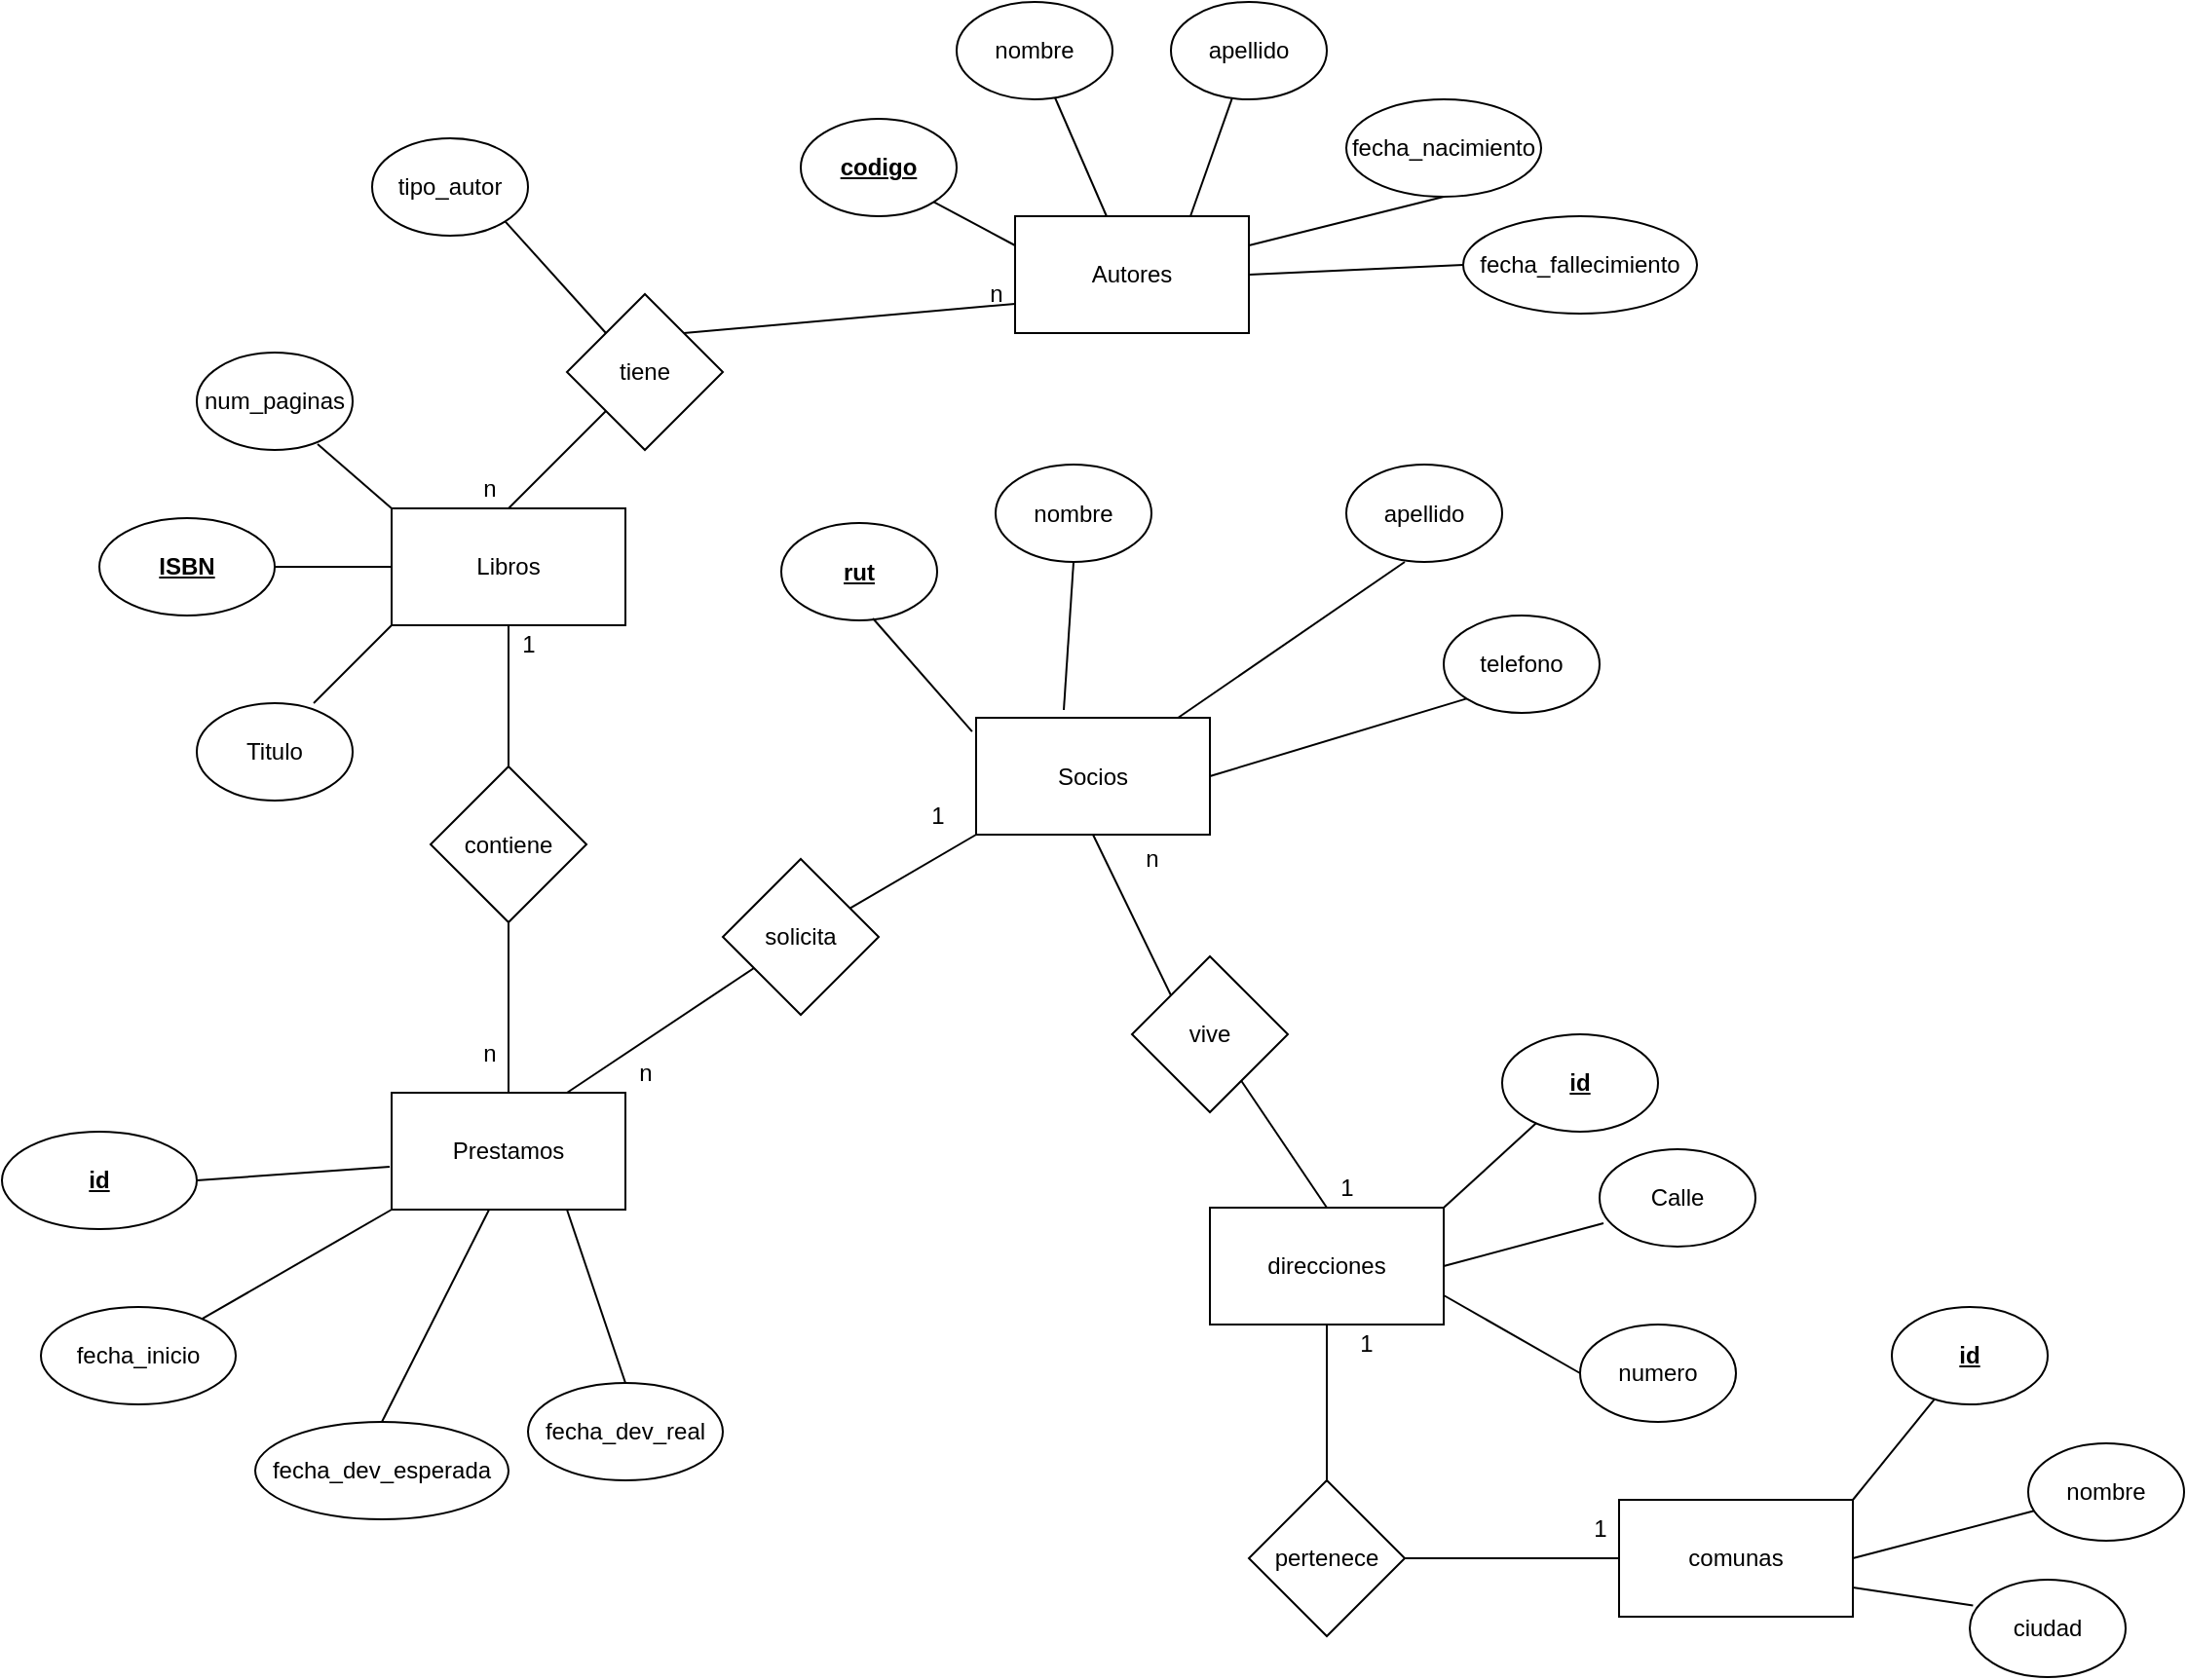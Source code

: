 <mxfile pages="2">
    <diagram id="byCKD2jUo4fTi7w4MlXq" name="Page-1">
        <mxGraphModel dx="1074" dy="767" grid="1" gridSize="10" guides="1" tooltips="1" connect="1" arrows="1" fold="1" page="1" pageScale="1" pageWidth="1200" pageHeight="900" math="0" shadow="0">
            <root>
                <mxCell id="0"/>
                <mxCell id="1" parent="0"/>
                <mxCell id="r8ihxzE9rvK1Nhk9idx7-1" value="Libros" style="rounded=0;whiteSpace=wrap;html=1;" parent="1" vertex="1">
                    <mxGeometry x="240" y="270" width="120" height="60" as="geometry"/>
                </mxCell>
                <mxCell id="r8ihxzE9rvK1Nhk9idx7-3" value="&lt;u&gt;&lt;b&gt;ISBN&lt;/b&gt;&lt;/u&gt;" style="ellipse;whiteSpace=wrap;html=1;" parent="1" vertex="1">
                    <mxGeometry x="90" y="275" width="90" height="50" as="geometry"/>
                </mxCell>
                <mxCell id="r8ihxzE9rvK1Nhk9idx7-5" value="num_paginas" style="ellipse;whiteSpace=wrap;html=1;" parent="1" vertex="1">
                    <mxGeometry x="140" y="190" width="80" height="50" as="geometry"/>
                </mxCell>
                <mxCell id="r8ihxzE9rvK1Nhk9idx7-6" value="" style="endArrow=none;html=1;rounded=0;entryX=0.75;entryY=0;entryDx=0;entryDy=0;entryPerimeter=0;exitX=0;exitY=1;exitDx=0;exitDy=0;" parent="1" source="r8ihxzE9rvK1Nhk9idx7-1" target="r8ihxzE9rvK1Nhk9idx7-68" edge="1">
                    <mxGeometry width="50" height="50" relative="1" as="geometry">
                        <mxPoint x="250" y="340" as="sourcePoint"/>
                        <mxPoint x="460" y="360" as="targetPoint"/>
                    </mxGeometry>
                </mxCell>
                <mxCell id="r8ihxzE9rvK1Nhk9idx7-7" value="" style="endArrow=none;html=1;rounded=0;exitX=0.775;exitY=0.94;exitDx=0;exitDy=0;exitPerimeter=0;entryX=0;entryY=0;entryDx=0;entryDy=0;" parent="1" source="r8ihxzE9rvK1Nhk9idx7-5" target="r8ihxzE9rvK1Nhk9idx7-1" edge="1">
                    <mxGeometry width="50" height="50" relative="1" as="geometry">
                        <mxPoint x="410" y="410" as="sourcePoint"/>
                        <mxPoint x="460" y="360" as="targetPoint"/>
                    </mxGeometry>
                </mxCell>
                <mxCell id="r8ihxzE9rvK1Nhk9idx7-8" value="" style="endArrow=none;html=1;rounded=0;exitX=1;exitY=0.5;exitDx=0;exitDy=0;entryX=0;entryY=0.5;entryDx=0;entryDy=0;" parent="1" source="r8ihxzE9rvK1Nhk9idx7-3" target="r8ihxzE9rvK1Nhk9idx7-1" edge="1">
                    <mxGeometry width="50" height="50" relative="1" as="geometry">
                        <mxPoint x="410" y="410" as="sourcePoint"/>
                        <mxPoint x="460" y="360" as="targetPoint"/>
                    </mxGeometry>
                </mxCell>
                <mxCell id="r8ihxzE9rvK1Nhk9idx7-9" value="Autores" style="rounded=0;whiteSpace=wrap;html=1;" parent="1" vertex="1">
                    <mxGeometry x="560" y="120" width="120" height="60" as="geometry"/>
                </mxCell>
                <mxCell id="r8ihxzE9rvK1Nhk9idx7-10" value="&lt;b&gt;&lt;u&gt;codigo&lt;/u&gt;&lt;/b&gt;" style="ellipse;whiteSpace=wrap;html=1;" parent="1" vertex="1">
                    <mxGeometry x="450" y="70" width="80" height="50" as="geometry"/>
                </mxCell>
                <mxCell id="r8ihxzE9rvK1Nhk9idx7-11" value="nombre" style="ellipse;whiteSpace=wrap;html=1;" parent="1" vertex="1">
                    <mxGeometry x="530" y="10" width="80" height="50" as="geometry"/>
                </mxCell>
                <mxCell id="r8ihxzE9rvK1Nhk9idx7-12" value="apellido" style="ellipse;whiteSpace=wrap;html=1;" parent="1" vertex="1">
                    <mxGeometry x="640" y="10" width="80" height="50" as="geometry"/>
                </mxCell>
                <mxCell id="r8ihxzE9rvK1Nhk9idx7-13" value="fecha_nacimiento" style="ellipse;whiteSpace=wrap;html=1;" parent="1" vertex="1">
                    <mxGeometry x="730" y="60" width="100" height="50" as="geometry"/>
                </mxCell>
                <mxCell id="r8ihxzE9rvK1Nhk9idx7-14" value="" style="endArrow=none;html=1;rounded=0;entryX=1;entryY=1;entryDx=0;entryDy=0;exitX=0;exitY=0.25;exitDx=0;exitDy=0;" parent="1" source="r8ihxzE9rvK1Nhk9idx7-9" target="r8ihxzE9rvK1Nhk9idx7-10" edge="1">
                    <mxGeometry width="50" height="50" relative="1" as="geometry">
                        <mxPoint x="480" y="350" as="sourcePoint"/>
                        <mxPoint x="530" y="300" as="targetPoint"/>
                    </mxGeometry>
                </mxCell>
                <mxCell id="r8ihxzE9rvK1Nhk9idx7-15" value="" style="endArrow=none;html=1;rounded=0;" parent="1" source="r8ihxzE9rvK1Nhk9idx7-9" target="r8ihxzE9rvK1Nhk9idx7-11" edge="1">
                    <mxGeometry width="50" height="50" relative="1" as="geometry">
                        <mxPoint x="480" y="350" as="sourcePoint"/>
                        <mxPoint x="580" y="80" as="targetPoint"/>
                    </mxGeometry>
                </mxCell>
                <mxCell id="r8ihxzE9rvK1Nhk9idx7-16" value="" style="endArrow=none;html=1;rounded=0;exitX=0.75;exitY=0;exitDx=0;exitDy=0;exitPerimeter=0;" parent="1" source="r8ihxzE9rvK1Nhk9idx7-9" target="r8ihxzE9rvK1Nhk9idx7-12" edge="1">
                    <mxGeometry width="50" height="50" relative="1" as="geometry">
                        <mxPoint x="480" y="350" as="sourcePoint"/>
                        <mxPoint x="680" y="90" as="targetPoint"/>
                    </mxGeometry>
                </mxCell>
                <mxCell id="r8ihxzE9rvK1Nhk9idx7-17" value="" style="endArrow=none;html=1;rounded=0;exitX=1;exitY=0.25;exitDx=0;exitDy=0;entryX=0.5;entryY=1;entryDx=0;entryDy=0;" parent="1" source="r8ihxzE9rvK1Nhk9idx7-9" target="r8ihxzE9rvK1Nhk9idx7-13" edge="1">
                    <mxGeometry width="50" height="50" relative="1" as="geometry">
                        <mxPoint x="710" y="160" as="sourcePoint"/>
                        <mxPoint x="780" y="160" as="targetPoint"/>
                    </mxGeometry>
                </mxCell>
                <mxCell id="r8ihxzE9rvK1Nhk9idx7-19" value="fecha_fallecimiento" style="ellipse;whiteSpace=wrap;html=1;" parent="1" vertex="1">
                    <mxGeometry x="790" y="120" width="120" height="50" as="geometry"/>
                </mxCell>
                <mxCell id="r8ihxzE9rvK1Nhk9idx7-20" value="" style="endArrow=none;html=1;rounded=0;entryX=0;entryY=0.5;entryDx=0;entryDy=0;exitX=1;exitY=0.5;exitDx=0;exitDy=0;" parent="1" source="r8ihxzE9rvK1Nhk9idx7-9" target="r8ihxzE9rvK1Nhk9idx7-19" edge="1">
                    <mxGeometry width="50" height="50" relative="1" as="geometry">
                        <mxPoint x="480" y="350" as="sourcePoint"/>
                        <mxPoint x="530" y="300" as="targetPoint"/>
                    </mxGeometry>
                </mxCell>
                <mxCell id="r8ihxzE9rvK1Nhk9idx7-22" value="" style="endArrow=none;html=1;rounded=0;exitX=0.5;exitY=0;exitDx=0;exitDy=0;" parent="1" source="r8ihxzE9rvK1Nhk9idx7-1" target="r8ihxzE9rvK1Nhk9idx7-38" edge="1">
                    <mxGeometry width="50" height="50" relative="1" as="geometry">
                        <mxPoint x="460" y="340" as="sourcePoint"/>
                        <mxPoint x="420" y="230" as="targetPoint"/>
                    </mxGeometry>
                </mxCell>
                <mxCell id="r8ihxzE9rvK1Nhk9idx7-24" value="Socios" style="rounded=0;whiteSpace=wrap;html=1;" parent="1" vertex="1">
                    <mxGeometry x="540" y="377.5" width="120" height="60" as="geometry"/>
                </mxCell>
                <mxCell id="r8ihxzE9rvK1Nhk9idx7-25" value="nombre" style="ellipse;whiteSpace=wrap;html=1;" parent="1" vertex="1">
                    <mxGeometry x="550" y="247.5" width="80" height="50" as="geometry"/>
                </mxCell>
                <mxCell id="r8ihxzE9rvK1Nhk9idx7-26" value="&lt;u&gt;&lt;b&gt;rut&lt;/b&gt;&lt;/u&gt;" style="ellipse;whiteSpace=wrap;html=1;" parent="1" vertex="1">
                    <mxGeometry x="440" y="277.5" width="80" height="50" as="geometry"/>
                </mxCell>
                <mxCell id="r8ihxzE9rvK1Nhk9idx7-27" value="apellido" style="ellipse;whiteSpace=wrap;html=1;" parent="1" vertex="1">
                    <mxGeometry x="730" y="247.5" width="80" height="50" as="geometry"/>
                </mxCell>
                <mxCell id="r8ihxzE9rvK1Nhk9idx7-29" value="telefono" style="ellipse;whiteSpace=wrap;html=1;" parent="1" vertex="1">
                    <mxGeometry x="780" y="325" width="80" height="50" as="geometry"/>
                </mxCell>
                <mxCell id="r8ihxzE9rvK1Nhk9idx7-30" value="" style="endArrow=none;html=1;rounded=0;entryX=0.588;entryY=0.98;entryDx=0;entryDy=0;entryPerimeter=0;exitX=-0.017;exitY=0.117;exitDx=0;exitDy=0;exitPerimeter=0;" parent="1" source="r8ihxzE9rvK1Nhk9idx7-24" target="r8ihxzE9rvK1Nhk9idx7-26" edge="1">
                    <mxGeometry width="50" height="50" relative="1" as="geometry">
                        <mxPoint x="210" y="407.5" as="sourcePoint"/>
                        <mxPoint x="260" y="357.5" as="targetPoint"/>
                    </mxGeometry>
                </mxCell>
                <mxCell id="r8ihxzE9rvK1Nhk9idx7-31" value="" style="endArrow=none;html=1;rounded=0;entryX=0.5;entryY=1;entryDx=0;entryDy=0;exitX=0.375;exitY=-0.067;exitDx=0;exitDy=0;exitPerimeter=0;" parent="1" source="r8ihxzE9rvK1Nhk9idx7-24" target="r8ihxzE9rvK1Nhk9idx7-25" edge="1">
                    <mxGeometry width="50" height="50" relative="1" as="geometry">
                        <mxPoint x="210" y="407.5" as="sourcePoint"/>
                        <mxPoint x="260" y="357.5" as="targetPoint"/>
                    </mxGeometry>
                </mxCell>
                <mxCell id="r8ihxzE9rvK1Nhk9idx7-32" value="" style="endArrow=none;html=1;rounded=0;entryX=0.375;entryY=1;entryDx=0;entryDy=0;entryPerimeter=0;" parent="1" source="r8ihxzE9rvK1Nhk9idx7-24" target="r8ihxzE9rvK1Nhk9idx7-27" edge="1">
                    <mxGeometry width="50" height="50" relative="1" as="geometry">
                        <mxPoint x="210" y="407.5" as="sourcePoint"/>
                        <mxPoint x="260" y="357.5" as="targetPoint"/>
                    </mxGeometry>
                </mxCell>
                <mxCell id="r8ihxzE9rvK1Nhk9idx7-34" value="" style="endArrow=none;html=1;rounded=0;exitX=1;exitY=0.5;exitDx=0;exitDy=0;entryX=0;entryY=1;entryDx=0;entryDy=0;" parent="1" source="r8ihxzE9rvK1Nhk9idx7-24" target="r8ihxzE9rvK1Nhk9idx7-29" edge="1">
                    <mxGeometry width="50" height="50" relative="1" as="geometry">
                        <mxPoint x="210" y="407.5" as="sourcePoint"/>
                        <mxPoint x="782.172" y="380.626" as="targetPoint"/>
                    </mxGeometry>
                </mxCell>
                <mxCell id="r8ihxzE9rvK1Nhk9idx7-38" value="tiene" style="rhombus;whiteSpace=wrap;html=1;" parent="1" vertex="1">
                    <mxGeometry x="330" y="160" width="80" height="80" as="geometry"/>
                </mxCell>
                <mxCell id="r8ihxzE9rvK1Nhk9idx7-39" value="" style="endArrow=none;html=1;rounded=0;entryX=0;entryY=0.75;entryDx=0;entryDy=0;exitX=1;exitY=0;exitDx=0;exitDy=0;" parent="1" source="r8ihxzE9rvK1Nhk9idx7-38" target="r8ihxzE9rvK1Nhk9idx7-9" edge="1">
                    <mxGeometry width="50" height="50" relative="1" as="geometry">
                        <mxPoint x="570" y="380" as="sourcePoint"/>
                        <mxPoint x="620" y="330" as="targetPoint"/>
                    </mxGeometry>
                </mxCell>
                <mxCell id="r8ihxzE9rvK1Nhk9idx7-40" value="n" style="text;html=1;align=center;verticalAlign=middle;resizable=0;points=[];autosize=1;strokeColor=none;fillColor=none;" parent="1" vertex="1">
                    <mxGeometry x="280" y="250" width="20" height="20" as="geometry"/>
                </mxCell>
                <mxCell id="r8ihxzE9rvK1Nhk9idx7-41" value="n" style="text;html=1;align=center;verticalAlign=middle;resizable=0;points=[];autosize=1;strokeColor=none;fillColor=none;" parent="1" vertex="1">
                    <mxGeometry x="540" y="150" width="20" height="20" as="geometry"/>
                </mxCell>
                <mxCell id="r8ihxzE9rvK1Nhk9idx7-42" value="direcciones" style="rounded=0;whiteSpace=wrap;html=1;" parent="1" vertex="1">
                    <mxGeometry x="660" y="629" width="120" height="60" as="geometry"/>
                </mxCell>
                <mxCell id="r8ihxzE9rvK1Nhk9idx7-43" value="vive" style="rhombus;whiteSpace=wrap;html=1;" parent="1" vertex="1">
                    <mxGeometry x="620" y="500" width="80" height="80" as="geometry"/>
                </mxCell>
                <mxCell id="r8ihxzE9rvK1Nhk9idx7-44" value="" style="endArrow=none;html=1;rounded=0;exitX=0.5;exitY=1;exitDx=0;exitDy=0;entryX=0;entryY=0;entryDx=0;entryDy=0;" parent="1" source="r8ihxzE9rvK1Nhk9idx7-24" target="r8ihxzE9rvK1Nhk9idx7-43" edge="1">
                    <mxGeometry width="50" height="50" relative="1" as="geometry">
                        <mxPoint x="340" y="337.5" as="sourcePoint"/>
                        <mxPoint x="650" y="500" as="targetPoint"/>
                    </mxGeometry>
                </mxCell>
                <mxCell id="r8ihxzE9rvK1Nhk9idx7-45" value="" style="endArrow=none;html=1;rounded=0;entryX=0.5;entryY=0;entryDx=0;entryDy=0;" parent="1" source="r8ihxzE9rvK1Nhk9idx7-43" target="r8ihxzE9rvK1Nhk9idx7-42" edge="1">
                    <mxGeometry width="50" height="50" relative="1" as="geometry">
                        <mxPoint x="500" y="320" as="sourcePoint"/>
                        <mxPoint x="720" y="620" as="targetPoint"/>
                    </mxGeometry>
                </mxCell>
                <mxCell id="r8ihxzE9rvK1Nhk9idx7-47" value="&lt;b&gt;&lt;u&gt;id&lt;/u&gt;&lt;/b&gt;" style="ellipse;whiteSpace=wrap;html=1;" parent="1" vertex="1">
                    <mxGeometry x="810" y="540" width="80" height="50" as="geometry"/>
                </mxCell>
                <mxCell id="r8ihxzE9rvK1Nhk9idx7-49" value="Calle" style="ellipse;whiteSpace=wrap;html=1;" parent="1" vertex="1">
                    <mxGeometry x="860" y="599" width="80" height="50" as="geometry"/>
                </mxCell>
                <mxCell id="r8ihxzE9rvK1Nhk9idx7-50" value="numero" style="ellipse;whiteSpace=wrap;html=1;" parent="1" vertex="1">
                    <mxGeometry x="850" y="689" width="80" height="50" as="geometry"/>
                </mxCell>
                <mxCell id="r8ihxzE9rvK1Nhk9idx7-51" value="pertenece" style="rhombus;whiteSpace=wrap;html=1;" parent="1" vertex="1">
                    <mxGeometry x="680" y="769" width="80" height="80" as="geometry"/>
                </mxCell>
                <mxCell id="r8ihxzE9rvK1Nhk9idx7-52" value="" style="endArrow=none;html=1;rounded=0;entryX=0.5;entryY=0;entryDx=0;entryDy=0;exitX=0.5;exitY=1;exitDx=0;exitDy=0;" parent="1" source="r8ihxzE9rvK1Nhk9idx7-42" target="r8ihxzE9rvK1Nhk9idx7-51" edge="1">
                    <mxGeometry width="50" height="50" relative="1" as="geometry">
                        <mxPoint x="310" y="589" as="sourcePoint"/>
                        <mxPoint x="360" y="539" as="targetPoint"/>
                    </mxGeometry>
                </mxCell>
                <mxCell id="r8ihxzE9rvK1Nhk9idx7-53" value="comunas" style="rounded=0;whiteSpace=wrap;html=1;" parent="1" vertex="1">
                    <mxGeometry x="870" y="779" width="120" height="60" as="geometry"/>
                </mxCell>
                <mxCell id="r8ihxzE9rvK1Nhk9idx7-54" value="" style="endArrow=none;html=1;rounded=0;entryX=0;entryY=0.5;entryDx=0;entryDy=0;exitX=1;exitY=0.5;exitDx=0;exitDy=0;" parent="1" source="r8ihxzE9rvK1Nhk9idx7-51" target="r8ihxzE9rvK1Nhk9idx7-53" edge="1">
                    <mxGeometry width="50" height="50" relative="1" as="geometry">
                        <mxPoint x="770" y="799" as="sourcePoint"/>
                        <mxPoint x="360" y="689" as="targetPoint"/>
                    </mxGeometry>
                </mxCell>
                <mxCell id="r8ihxzE9rvK1Nhk9idx7-55" value="" style="endArrow=none;html=1;rounded=0;entryX=0;entryY=0.5;entryDx=0;entryDy=0;exitX=1;exitY=0.75;exitDx=0;exitDy=0;" parent="1" source="r8ihxzE9rvK1Nhk9idx7-42" target="r8ihxzE9rvK1Nhk9idx7-50" edge="1">
                    <mxGeometry width="50" height="50" relative="1" as="geometry">
                        <mxPoint x="310" y="739" as="sourcePoint"/>
                        <mxPoint x="360" y="689" as="targetPoint"/>
                    </mxGeometry>
                </mxCell>
                <mxCell id="r8ihxzE9rvK1Nhk9idx7-56" value="" style="endArrow=none;html=1;rounded=0;entryX=0.025;entryY=0.76;entryDx=0;entryDy=0;entryPerimeter=0;exitX=1;exitY=0.5;exitDx=0;exitDy=0;" parent="1" source="r8ihxzE9rvK1Nhk9idx7-42" target="r8ihxzE9rvK1Nhk9idx7-49" edge="1">
                    <mxGeometry width="50" height="50" relative="1" as="geometry">
                        <mxPoint x="310" y="739" as="sourcePoint"/>
                        <mxPoint x="360" y="689" as="targetPoint"/>
                    </mxGeometry>
                </mxCell>
                <mxCell id="r8ihxzE9rvK1Nhk9idx7-57" value="" style="endArrow=none;html=1;rounded=0;exitX=1;exitY=0;exitDx=0;exitDy=0;" parent="1" source="r8ihxzE9rvK1Nhk9idx7-42" target="r8ihxzE9rvK1Nhk9idx7-47" edge="1">
                    <mxGeometry width="50" height="50" relative="1" as="geometry">
                        <mxPoint x="310" y="739" as="sourcePoint"/>
                        <mxPoint x="824" y="590.0" as="targetPoint"/>
                    </mxGeometry>
                </mxCell>
                <mxCell id="r8ihxzE9rvK1Nhk9idx7-58" value="&lt;b&gt;&lt;u&gt;id&lt;/u&gt;&lt;/b&gt;" style="ellipse;whiteSpace=wrap;html=1;" parent="1" vertex="1">
                    <mxGeometry x="1010" y="680" width="80" height="50" as="geometry"/>
                </mxCell>
                <mxCell id="r8ihxzE9rvK1Nhk9idx7-59" value="nombre" style="ellipse;whiteSpace=wrap;html=1;" parent="1" vertex="1">
                    <mxGeometry x="1080" y="750" width="80" height="50" as="geometry"/>
                </mxCell>
                <mxCell id="r8ihxzE9rvK1Nhk9idx7-60" value="ciudad" style="ellipse;whiteSpace=wrap;html=1;" parent="1" vertex="1">
                    <mxGeometry x="1050" y="820" width="80" height="50" as="geometry"/>
                </mxCell>
                <mxCell id="r8ihxzE9rvK1Nhk9idx7-61" value="" style="endArrow=none;html=1;rounded=0;exitX=1;exitY=0;exitDx=0;exitDy=0;" parent="1" source="r8ihxzE9rvK1Nhk9idx7-53" target="r8ihxzE9rvK1Nhk9idx7-58" edge="1">
                    <mxGeometry width="50" height="50" relative="1" as="geometry">
                        <mxPoint x="480" y="739" as="sourcePoint"/>
                        <mxPoint x="530" y="689" as="targetPoint"/>
                    </mxGeometry>
                </mxCell>
                <mxCell id="r8ihxzE9rvK1Nhk9idx7-62" value="" style="endArrow=none;html=1;rounded=0;exitX=1;exitY=0.5;exitDx=0;exitDy=0;" parent="1" source="r8ihxzE9rvK1Nhk9idx7-53" target="r8ihxzE9rvK1Nhk9idx7-59" edge="1">
                    <mxGeometry width="50" height="50" relative="1" as="geometry">
                        <mxPoint x="480" y="739" as="sourcePoint"/>
                        <mxPoint x="530" y="689" as="targetPoint"/>
                    </mxGeometry>
                </mxCell>
                <mxCell id="r8ihxzE9rvK1Nhk9idx7-63" value="1" style="text;html=1;align=center;verticalAlign=middle;resizable=0;points=[];autosize=1;strokeColor=none;fillColor=none;" parent="1" vertex="1">
                    <mxGeometry x="730" y="689" width="20" height="20" as="geometry"/>
                </mxCell>
                <mxCell id="r8ihxzE9rvK1Nhk9idx7-64" value="1" style="text;html=1;align=center;verticalAlign=middle;resizable=0;points=[];autosize=1;strokeColor=none;fillColor=none;" parent="1" vertex="1">
                    <mxGeometry x="850" y="784" width="20" height="20" as="geometry"/>
                </mxCell>
                <mxCell id="r8ihxzE9rvK1Nhk9idx7-65" value="" style="endArrow=none;html=1;rounded=0;entryX=0.021;entryY=0.264;entryDx=0;entryDy=0;exitX=1;exitY=0.75;exitDx=0;exitDy=0;entryPerimeter=0;" parent="1" source="r8ihxzE9rvK1Nhk9idx7-53" target="r8ihxzE9rvK1Nhk9idx7-60" edge="1">
                    <mxGeometry width="50" height="50" relative="1" as="geometry">
                        <mxPoint x="480" y="739" as="sourcePoint"/>
                        <mxPoint x="530" y="689" as="targetPoint"/>
                    </mxGeometry>
                </mxCell>
                <mxCell id="r8ihxzE9rvK1Nhk9idx7-66" value="n" style="text;html=1;align=center;verticalAlign=middle;resizable=0;points=[];autosize=1;strokeColor=none;fillColor=none;" parent="1" vertex="1">
                    <mxGeometry x="620" y="440" width="20" height="20" as="geometry"/>
                </mxCell>
                <mxCell id="r8ihxzE9rvK1Nhk9idx7-67" value="1" style="text;html=1;align=center;verticalAlign=middle;resizable=0;points=[];autosize=1;strokeColor=none;fillColor=none;" parent="1" vertex="1">
                    <mxGeometry x="720" y="609" width="20" height="20" as="geometry"/>
                </mxCell>
                <mxCell id="r8ihxzE9rvK1Nhk9idx7-68" value="Titulo" style="ellipse;whiteSpace=wrap;html=1;" parent="1" vertex="1">
                    <mxGeometry x="140" y="370" width="80" height="50" as="geometry"/>
                </mxCell>
                <mxCell id="r8ihxzE9rvK1Nhk9idx7-69" value="Prestamos" style="rounded=0;whiteSpace=wrap;html=1;" parent="1" vertex="1">
                    <mxGeometry x="240" y="570" width="120" height="60" as="geometry"/>
                </mxCell>
                <mxCell id="r8ihxzE9rvK1Nhk9idx7-72" value="tipo_autor" style="ellipse;whiteSpace=wrap;html=1;" parent="1" vertex="1">
                    <mxGeometry x="230" y="80" width="80" height="50" as="geometry"/>
                </mxCell>
                <mxCell id="r8ihxzE9rvK1Nhk9idx7-73" value="" style="endArrow=none;html=1;rounded=0;entryX=1;entryY=1;entryDx=0;entryDy=0;exitX=0;exitY=0;exitDx=0;exitDy=0;" parent="1" source="r8ihxzE9rvK1Nhk9idx7-38" target="r8ihxzE9rvK1Nhk9idx7-72" edge="1">
                    <mxGeometry width="50" height="50" relative="1" as="geometry">
                        <mxPoint x="800" y="410" as="sourcePoint"/>
                        <mxPoint x="850" y="360" as="targetPoint"/>
                    </mxGeometry>
                </mxCell>
                <mxCell id="r8ihxzE9rvK1Nhk9idx7-74" value="solicita" style="rhombus;whiteSpace=wrap;html=1;" parent="1" vertex="1">
                    <mxGeometry x="410" y="450" width="80" height="80" as="geometry"/>
                </mxCell>
                <mxCell id="r8ihxzE9rvK1Nhk9idx7-75" value="contiene" style="rhombus;whiteSpace=wrap;html=1;" parent="1" vertex="1">
                    <mxGeometry x="260" y="402.5" width="80" height="80" as="geometry"/>
                </mxCell>
                <mxCell id="r8ihxzE9rvK1Nhk9idx7-76" value="" style="endArrow=none;html=1;rounded=0;entryX=0;entryY=1;entryDx=0;entryDy=0;" parent="1" source="r8ihxzE9rvK1Nhk9idx7-74" target="r8ihxzE9rvK1Nhk9idx7-24" edge="1">
                    <mxGeometry width="50" height="50" relative="1" as="geometry">
                        <mxPoint x="490" y="477.5" as="sourcePoint"/>
                        <mxPoint x="540" y="427.5" as="targetPoint"/>
                    </mxGeometry>
                </mxCell>
                <mxCell id="r8ihxzE9rvK1Nhk9idx7-77" value="" style="endArrow=none;html=1;rounded=0;exitX=0.75;exitY=0;exitDx=0;exitDy=0;" parent="1" source="r8ihxzE9rvK1Nhk9idx7-69" target="r8ihxzE9rvK1Nhk9idx7-74" edge="1">
                    <mxGeometry width="50" height="50" relative="1" as="geometry">
                        <mxPoint x="650" y="460" as="sourcePoint"/>
                        <mxPoint x="700" y="410" as="targetPoint"/>
                    </mxGeometry>
                </mxCell>
                <mxCell id="r8ihxzE9rvK1Nhk9idx7-78" value="" style="endArrow=none;html=1;rounded=0;entryX=0.5;entryY=1;entryDx=0;entryDy=0;exitX=0.5;exitY=0;exitDx=0;exitDy=0;" parent="1" source="r8ihxzE9rvK1Nhk9idx7-75" target="r8ihxzE9rvK1Nhk9idx7-1" edge="1">
                    <mxGeometry width="50" height="50" relative="1" as="geometry">
                        <mxPoint x="430" y="410" as="sourcePoint"/>
                        <mxPoint x="780" y="300" as="targetPoint"/>
                    </mxGeometry>
                </mxCell>
                <mxCell id="r8ihxzE9rvK1Nhk9idx7-79" value="" style="endArrow=none;html=1;rounded=0;entryX=0.5;entryY=1;entryDx=0;entryDy=0;" parent="1" source="r8ihxzE9rvK1Nhk9idx7-69" target="r8ihxzE9rvK1Nhk9idx7-75" edge="1">
                    <mxGeometry width="50" height="50" relative="1" as="geometry">
                        <mxPoint x="490" y="650" as="sourcePoint"/>
                        <mxPoint x="700" y="410" as="targetPoint"/>
                    </mxGeometry>
                </mxCell>
                <mxCell id="r8ihxzE9rvK1Nhk9idx7-81" value="1" style="text;html=1;align=center;verticalAlign=middle;resizable=0;points=[];autosize=1;strokeColor=none;fillColor=none;" parent="1" vertex="1">
                    <mxGeometry x="510" y="417.5" width="20" height="20" as="geometry"/>
                </mxCell>
                <mxCell id="r8ihxzE9rvK1Nhk9idx7-82" value="n" style="text;html=1;align=center;verticalAlign=middle;resizable=0;points=[];autosize=1;strokeColor=none;fillColor=none;" parent="1" vertex="1">
                    <mxGeometry x="360" y="550" width="20" height="20" as="geometry"/>
                </mxCell>
                <mxCell id="r8ihxzE9rvK1Nhk9idx7-83" value="1" style="text;html=1;align=center;verticalAlign=middle;resizable=0;points=[];autosize=1;strokeColor=none;fillColor=none;" parent="1" vertex="1">
                    <mxGeometry x="300" y="330" width="20" height="20" as="geometry"/>
                </mxCell>
                <mxCell id="r8ihxzE9rvK1Nhk9idx7-84" value="n" style="text;html=1;align=center;verticalAlign=middle;resizable=0;points=[];autosize=1;strokeColor=none;fillColor=none;" parent="1" vertex="1">
                    <mxGeometry x="280" y="540" width="20" height="20" as="geometry"/>
                </mxCell>
                <mxCell id="r8ihxzE9rvK1Nhk9idx7-86" value="fecha_inicio" style="ellipse;whiteSpace=wrap;html=1;" parent="1" vertex="1">
                    <mxGeometry x="60" y="680" width="100" height="50" as="geometry"/>
                </mxCell>
                <mxCell id="r8ihxzE9rvK1Nhk9idx7-87" value="fecha_dev_esperada" style="ellipse;whiteSpace=wrap;html=1;" parent="1" vertex="1">
                    <mxGeometry x="170" y="739" width="130" height="50" as="geometry"/>
                </mxCell>
                <mxCell id="r8ihxzE9rvK1Nhk9idx7-88" value="fecha_dev_real" style="ellipse;whiteSpace=wrap;html=1;" parent="1" vertex="1">
                    <mxGeometry x="310" y="719" width="100" height="50" as="geometry"/>
                </mxCell>
                <mxCell id="r8ihxzE9rvK1Nhk9idx7-89" value="" style="endArrow=none;html=1;rounded=0;entryX=0;entryY=1;entryDx=0;entryDy=0;" parent="1" source="r8ihxzE9rvK1Nhk9idx7-86" target="r8ihxzE9rvK1Nhk9idx7-69" edge="1">
                    <mxGeometry width="50" height="50" relative="1" as="geometry">
                        <mxPoint x="610" y="470" as="sourcePoint"/>
                        <mxPoint x="660" y="420" as="targetPoint"/>
                    </mxGeometry>
                </mxCell>
                <mxCell id="r8ihxzE9rvK1Nhk9idx7-90" value="" style="endArrow=none;html=1;rounded=0;exitX=0.5;exitY=0;exitDx=0;exitDy=0;entryX=0.417;entryY=1;entryDx=0;entryDy=0;entryPerimeter=0;" parent="1" source="r8ihxzE9rvK1Nhk9idx7-87" target="r8ihxzE9rvK1Nhk9idx7-69" edge="1">
                    <mxGeometry width="50" height="50" relative="1" as="geometry">
                        <mxPoint x="610" y="470" as="sourcePoint"/>
                        <mxPoint x="660" y="420" as="targetPoint"/>
                    </mxGeometry>
                </mxCell>
                <mxCell id="r8ihxzE9rvK1Nhk9idx7-91" value="" style="endArrow=none;html=1;rounded=0;exitX=0.5;exitY=0;exitDx=0;exitDy=0;entryX=0.75;entryY=1;entryDx=0;entryDy=0;" parent="1" source="r8ihxzE9rvK1Nhk9idx7-88" target="r8ihxzE9rvK1Nhk9idx7-69" edge="1">
                    <mxGeometry width="50" height="50" relative="1" as="geometry">
                        <mxPoint x="610" y="470" as="sourcePoint"/>
                        <mxPoint x="660" y="420" as="targetPoint"/>
                    </mxGeometry>
                </mxCell>
                <mxCell id="ha2G2vERaeMndH2PE9ZG-1" value="&lt;u&gt;&lt;b&gt;id&lt;/b&gt;&lt;/u&gt;" style="ellipse;whiteSpace=wrap;html=1;" parent="1" vertex="1">
                    <mxGeometry x="40" y="590" width="100" height="50" as="geometry"/>
                </mxCell>
                <mxCell id="ha2G2vERaeMndH2PE9ZG-2" value="" style="endArrow=none;html=1;rounded=0;exitX=1;exitY=0.5;exitDx=0;exitDy=0;entryX=-0.008;entryY=0.633;entryDx=0;entryDy=0;entryPerimeter=0;" parent="1" source="ha2G2vERaeMndH2PE9ZG-1" target="r8ihxzE9rvK1Nhk9idx7-69" edge="1">
                    <mxGeometry width="50" height="50" relative="1" as="geometry">
                        <mxPoint x="570" y="530" as="sourcePoint"/>
                        <mxPoint x="620" y="480" as="targetPoint"/>
                    </mxGeometry>
                </mxCell>
            </root>
        </mxGraphModel>
    </diagram>
    <diagram id="as6aub4vi_kK8wNluhG8" name="Page-2">
        <mxGraphModel dx="1074" dy="767" grid="1" gridSize="10" guides="1" tooltips="1" connect="1" arrows="1" fold="1" page="1" pageScale="1" pageWidth="1200" pageHeight="900" math="0" shadow="0">
            <root>
                <mxCell id="d6sKSX3_hL5fsHFWsNX0-0"/>
                <mxCell id="d6sKSX3_hL5fsHFWsNX0-1" parent="d6sKSX3_hL5fsHFWsNX0-0"/>
                <mxCell id="d6sKSX3_hL5fsHFWsNX0-2" value="Autores" style="shape=table;startSize=30;container=1;collapsible=1;childLayout=tableLayout;fixedRows=1;rowLines=0;fontStyle=1;align=center;resizeLast=1;rounded=1;" parent="d6sKSX3_hL5fsHFWsNX0-1" vertex="1">
                    <mxGeometry x="60" y="20" width="180" height="180" as="geometry"/>
                </mxCell>
                <mxCell id="d6sKSX3_hL5fsHFWsNX0-3" value="" style="shape=tableRow;horizontal=0;startSize=0;swimlaneHead=0;swimlaneBody=0;fillColor=none;collapsible=0;dropTarget=0;points=[[0,0.5],[1,0.5]];portConstraint=eastwest;top=0;left=0;right=0;bottom=1;rounded=1;" parent="d6sKSX3_hL5fsHFWsNX0-2" vertex="1">
                    <mxGeometry y="30" width="180" height="30" as="geometry"/>
                </mxCell>
                <mxCell id="d6sKSX3_hL5fsHFWsNX0-4" value="PK" style="shape=partialRectangle;connectable=0;fillColor=none;top=0;left=0;bottom=0;right=0;fontStyle=1;overflow=hidden;rounded=1;" parent="d6sKSX3_hL5fsHFWsNX0-3" vertex="1">
                    <mxGeometry width="30" height="30" as="geometry">
                        <mxRectangle width="30" height="30" as="alternateBounds"/>
                    </mxGeometry>
                </mxCell>
                <mxCell id="d6sKSX3_hL5fsHFWsNX0-5" value="codigo" style="shape=partialRectangle;connectable=0;fillColor=none;top=0;left=0;bottom=0;right=0;align=left;spacingLeft=6;fontStyle=5;overflow=hidden;rounded=1;" parent="d6sKSX3_hL5fsHFWsNX0-3" vertex="1">
                    <mxGeometry x="30" width="150" height="30" as="geometry">
                        <mxRectangle width="150" height="30" as="alternateBounds"/>
                    </mxGeometry>
                </mxCell>
                <mxCell id="d6sKSX3_hL5fsHFWsNX0-6" value="" style="shape=tableRow;horizontal=0;startSize=0;swimlaneHead=0;swimlaneBody=0;fillColor=none;collapsible=0;dropTarget=0;points=[[0,0.5],[1,0.5]];portConstraint=eastwest;top=0;left=0;right=0;bottom=0;rounded=1;" parent="d6sKSX3_hL5fsHFWsNX0-2" vertex="1">
                    <mxGeometry y="60" width="180" height="30" as="geometry"/>
                </mxCell>
                <mxCell id="d6sKSX3_hL5fsHFWsNX0-7" value="" style="shape=partialRectangle;connectable=0;fillColor=none;top=0;left=0;bottom=0;right=0;editable=1;overflow=hidden;rounded=1;" parent="d6sKSX3_hL5fsHFWsNX0-6" vertex="1">
                    <mxGeometry width="30" height="30" as="geometry">
                        <mxRectangle width="30" height="30" as="alternateBounds"/>
                    </mxGeometry>
                </mxCell>
                <mxCell id="d6sKSX3_hL5fsHFWsNX0-8" value="nombre" style="shape=partialRectangle;connectable=0;fillColor=none;top=0;left=0;bottom=0;right=0;align=left;spacingLeft=6;overflow=hidden;rounded=1;" parent="d6sKSX3_hL5fsHFWsNX0-6" vertex="1">
                    <mxGeometry x="30" width="150" height="30" as="geometry">
                        <mxRectangle width="150" height="30" as="alternateBounds"/>
                    </mxGeometry>
                </mxCell>
                <mxCell id="d6sKSX3_hL5fsHFWsNX0-9" value="" style="shape=tableRow;horizontal=0;startSize=0;swimlaneHead=0;swimlaneBody=0;fillColor=none;collapsible=0;dropTarget=0;points=[[0,0.5],[1,0.5]];portConstraint=eastwest;top=0;left=0;right=0;bottom=0;rounded=1;" parent="d6sKSX3_hL5fsHFWsNX0-2" vertex="1">
                    <mxGeometry y="90" width="180" height="30" as="geometry"/>
                </mxCell>
                <mxCell id="d6sKSX3_hL5fsHFWsNX0-10" value="" style="shape=partialRectangle;connectable=0;fillColor=none;top=0;left=0;bottom=0;right=0;editable=1;overflow=hidden;rounded=1;" parent="d6sKSX3_hL5fsHFWsNX0-9" vertex="1">
                    <mxGeometry width="30" height="30" as="geometry">
                        <mxRectangle width="30" height="30" as="alternateBounds"/>
                    </mxGeometry>
                </mxCell>
                <mxCell id="d6sKSX3_hL5fsHFWsNX0-11" value="apellido" style="shape=partialRectangle;connectable=0;fillColor=none;top=0;left=0;bottom=0;right=0;align=left;spacingLeft=6;overflow=hidden;rounded=1;" parent="d6sKSX3_hL5fsHFWsNX0-9" vertex="1">
                    <mxGeometry x="30" width="150" height="30" as="geometry">
                        <mxRectangle width="150" height="30" as="alternateBounds"/>
                    </mxGeometry>
                </mxCell>
                <mxCell id="d6sKSX3_hL5fsHFWsNX0-12" value="" style="shape=tableRow;horizontal=0;startSize=0;swimlaneHead=0;swimlaneBody=0;fillColor=none;collapsible=0;dropTarget=0;points=[[0,0.5],[1,0.5]];portConstraint=eastwest;top=0;left=0;right=0;bottom=0;rounded=1;" parent="d6sKSX3_hL5fsHFWsNX0-2" vertex="1">
                    <mxGeometry y="120" width="180" height="30" as="geometry"/>
                </mxCell>
                <mxCell id="d6sKSX3_hL5fsHFWsNX0-13" value="" style="shape=partialRectangle;connectable=0;fillColor=none;top=0;left=0;bottom=0;right=0;editable=1;overflow=hidden;rounded=1;" parent="d6sKSX3_hL5fsHFWsNX0-12" vertex="1">
                    <mxGeometry width="30" height="30" as="geometry">
                        <mxRectangle width="30" height="30" as="alternateBounds"/>
                    </mxGeometry>
                </mxCell>
                <mxCell id="d6sKSX3_hL5fsHFWsNX0-14" value="fecha_nacimiento" style="shape=partialRectangle;connectable=0;fillColor=none;top=0;left=0;bottom=0;right=0;align=left;spacingLeft=6;overflow=hidden;rounded=1;" parent="d6sKSX3_hL5fsHFWsNX0-12" vertex="1">
                    <mxGeometry x="30" width="150" height="30" as="geometry">
                        <mxRectangle width="150" height="30" as="alternateBounds"/>
                    </mxGeometry>
                </mxCell>
                <mxCell id="dQqOFQhGZGARgO1g44J2-0" value="" style="shape=tableRow;horizontal=0;startSize=0;swimlaneHead=0;swimlaneBody=0;fillColor=none;collapsible=0;dropTarget=0;points=[[0,0.5],[1,0.5]];portConstraint=eastwest;top=0;left=0;right=0;bottom=0;rounded=1;" parent="d6sKSX3_hL5fsHFWsNX0-2" vertex="1">
                    <mxGeometry y="150" width="180" height="30" as="geometry"/>
                </mxCell>
                <mxCell id="dQqOFQhGZGARgO1g44J2-1" value="" style="shape=partialRectangle;connectable=0;fillColor=none;top=0;left=0;bottom=0;right=0;editable=1;overflow=hidden;rounded=1;" parent="dQqOFQhGZGARgO1g44J2-0" vertex="1">
                    <mxGeometry width="30" height="30" as="geometry">
                        <mxRectangle width="30" height="30" as="alternateBounds"/>
                    </mxGeometry>
                </mxCell>
                <mxCell id="dQqOFQhGZGARgO1g44J2-2" value="fecha_fallecimiento" style="shape=partialRectangle;connectable=0;fillColor=none;top=0;left=0;bottom=0;right=0;align=left;spacingLeft=6;overflow=hidden;rounded=1;" parent="dQqOFQhGZGARgO1g44J2-0" vertex="1">
                    <mxGeometry x="30" width="150" height="30" as="geometry">
                        <mxRectangle width="150" height="30" as="alternateBounds"/>
                    </mxGeometry>
                </mxCell>
                <mxCell id="ul5lxEPPVVRzyWkb3DGs-0" style="edgeStyle=orthogonalEdgeStyle;curved=0;rounded=1;sketch=0;orthogonalLoop=1;jettySize=auto;html=1;entryX=0;entryY=0.5;entryDx=0;entryDy=0;startArrow=none;startFill=0;endArrow=ERmany;endFill=0;" parent="d6sKSX3_hL5fsHFWsNX0-1" source="Y_Rez4NEPhEp4SPpSqdi-0" target="z9HekjTgSI6Cesx9qwnB-7" edge="1">
                    <mxGeometry relative="1" as="geometry"/>
                </mxCell>
                <mxCell id="Y_Rez4NEPhEp4SPpSqdi-0" value="libros" style="shape=table;startSize=30;container=1;collapsible=1;childLayout=tableLayout;fixedRows=1;rowLines=0;fontStyle=1;align=center;resizeLast=1;rounded=1;" parent="d6sKSX3_hL5fsHFWsNX0-1" vertex="1">
                    <mxGeometry x="60" y="570" width="180" height="120" as="geometry"/>
                </mxCell>
                <mxCell id="Y_Rez4NEPhEp4SPpSqdi-1" value="" style="shape=tableRow;horizontal=0;startSize=0;swimlaneHead=0;swimlaneBody=0;fillColor=none;collapsible=0;dropTarget=0;points=[[0,0.5],[1,0.5]];portConstraint=eastwest;top=0;left=0;right=0;bottom=1;rounded=1;" parent="Y_Rez4NEPhEp4SPpSqdi-0" vertex="1">
                    <mxGeometry y="30" width="180" height="30" as="geometry"/>
                </mxCell>
                <mxCell id="Y_Rez4NEPhEp4SPpSqdi-2" value="PK" style="shape=partialRectangle;connectable=0;fillColor=none;top=0;left=0;bottom=0;right=0;fontStyle=1;overflow=hidden;rounded=1;" parent="Y_Rez4NEPhEp4SPpSqdi-1" vertex="1">
                    <mxGeometry width="30" height="30" as="geometry">
                        <mxRectangle width="30" height="30" as="alternateBounds"/>
                    </mxGeometry>
                </mxCell>
                <mxCell id="Y_Rez4NEPhEp4SPpSqdi-3" value="ISBN" style="shape=partialRectangle;connectable=0;fillColor=none;top=0;left=0;bottom=0;right=0;align=left;spacingLeft=6;fontStyle=5;overflow=hidden;rounded=1;" parent="Y_Rez4NEPhEp4SPpSqdi-1" vertex="1">
                    <mxGeometry x="30" width="150" height="30" as="geometry">
                        <mxRectangle width="150" height="30" as="alternateBounds"/>
                    </mxGeometry>
                </mxCell>
                <mxCell id="Y_Rez4NEPhEp4SPpSqdi-4" value="" style="shape=tableRow;horizontal=0;startSize=0;swimlaneHead=0;swimlaneBody=0;fillColor=none;collapsible=0;dropTarget=0;points=[[0,0.5],[1,0.5]];portConstraint=eastwest;top=0;left=0;right=0;bottom=0;rounded=1;" parent="Y_Rez4NEPhEp4SPpSqdi-0" vertex="1">
                    <mxGeometry y="60" width="180" height="30" as="geometry"/>
                </mxCell>
                <mxCell id="Y_Rez4NEPhEp4SPpSqdi-5" value="" style="shape=partialRectangle;connectable=0;fillColor=none;top=0;left=0;bottom=0;right=0;editable=1;overflow=hidden;rounded=1;" parent="Y_Rez4NEPhEp4SPpSqdi-4" vertex="1">
                    <mxGeometry width="30" height="30" as="geometry">
                        <mxRectangle width="30" height="30" as="alternateBounds"/>
                    </mxGeometry>
                </mxCell>
                <mxCell id="Y_Rez4NEPhEp4SPpSqdi-6" value="titulo" style="shape=partialRectangle;connectable=0;fillColor=none;top=0;left=0;bottom=0;right=0;align=left;spacingLeft=6;overflow=hidden;rounded=1;" parent="Y_Rez4NEPhEp4SPpSqdi-4" vertex="1">
                    <mxGeometry x="30" width="150" height="30" as="geometry">
                        <mxRectangle width="150" height="30" as="alternateBounds"/>
                    </mxGeometry>
                </mxCell>
                <mxCell id="Y_Rez4NEPhEp4SPpSqdi-7" value="" style="shape=tableRow;horizontal=0;startSize=0;swimlaneHead=0;swimlaneBody=0;fillColor=none;collapsible=0;dropTarget=0;points=[[0,0.5],[1,0.5]];portConstraint=eastwest;top=0;left=0;right=0;bottom=0;rounded=1;" parent="Y_Rez4NEPhEp4SPpSqdi-0" vertex="1">
                    <mxGeometry y="90" width="180" height="30" as="geometry"/>
                </mxCell>
                <mxCell id="Y_Rez4NEPhEp4SPpSqdi-8" value="" style="shape=partialRectangle;connectable=0;fillColor=none;top=0;left=0;bottom=0;right=0;editable=1;overflow=hidden;rounded=1;" parent="Y_Rez4NEPhEp4SPpSqdi-7" vertex="1">
                    <mxGeometry width="30" height="30" as="geometry">
                        <mxRectangle width="30" height="30" as="alternateBounds"/>
                    </mxGeometry>
                </mxCell>
                <mxCell id="Y_Rez4NEPhEp4SPpSqdi-9" value="num_paginas" style="shape=partialRectangle;connectable=0;fillColor=none;top=0;left=0;bottom=0;right=0;align=left;spacingLeft=6;overflow=hidden;rounded=1;" parent="Y_Rez4NEPhEp4SPpSqdi-7" vertex="1">
                    <mxGeometry x="30" width="150" height="30" as="geometry">
                        <mxRectangle width="150" height="30" as="alternateBounds"/>
                    </mxGeometry>
                </mxCell>
                <mxCell id="GEAZCkc50Jjd_5Wf1-0F-0" style="edgeStyle=orthogonalEdgeStyle;curved=0;rounded=1;sketch=0;orthogonalLoop=1;jettySize=auto;html=1;entryX=0.5;entryY=0;entryDx=0;entryDy=0;endArrow=ERmany;endFill=0;startArrow=none;startFill=0;" parent="d6sKSX3_hL5fsHFWsNX0-1" source="D_up52SohBpldiJKJhdb-0" target="z9HekjTgSI6Cesx9qwnB-0" edge="1">
                    <mxGeometry relative="1" as="geometry"/>
                </mxCell>
                <mxCell id="KFahBBUbhbSg9HqNO-M7-0" style="edgeStyle=orthogonalEdgeStyle;curved=0;rounded=1;sketch=0;orthogonalLoop=1;jettySize=auto;html=1;entryX=0;entryY=0.5;entryDx=0;entryDy=0;startArrow=ERmany;startFill=0;endArrow=none;endFill=0;" parent="d6sKSX3_hL5fsHFWsNX0-1" source="D_up52SohBpldiJKJhdb-0" target="nX8REOhuIX4pprLOXuY2-10" edge="1">
                    <mxGeometry relative="1" as="geometry"/>
                </mxCell>
                <mxCell id="D_up52SohBpldiJKJhdb-0" value="Socios" style="shape=table;startSize=30;container=1;collapsible=1;childLayout=tableLayout;fixedRows=1;rowLines=0;fontStyle=1;align=center;resizeLast=1;rounded=1;sketch=0;" parent="d6sKSX3_hL5fsHFWsNX0-1" vertex="1">
                    <mxGeometry x="460" y="300" width="180" height="170" as="geometry"/>
                </mxCell>
                <mxCell id="D_up52SohBpldiJKJhdb-1" value="" style="shape=tableRow;horizontal=0;startSize=0;swimlaneHead=0;swimlaneBody=0;fillColor=none;collapsible=0;dropTarget=0;points=[[0,0.5],[1,0.5]];portConstraint=eastwest;top=0;left=0;right=0;bottom=1;rounded=0;sketch=0;" parent="D_up52SohBpldiJKJhdb-0" vertex="1">
                    <mxGeometry y="30" width="180" height="30" as="geometry"/>
                </mxCell>
                <mxCell id="D_up52SohBpldiJKJhdb-2" value="PK" style="shape=partialRectangle;connectable=0;fillColor=none;top=0;left=0;bottom=0;right=0;fontStyle=1;overflow=hidden;rounded=0;sketch=0;" parent="D_up52SohBpldiJKJhdb-1" vertex="1">
                    <mxGeometry width="30" height="30" as="geometry">
                        <mxRectangle width="30" height="30" as="alternateBounds"/>
                    </mxGeometry>
                </mxCell>
                <mxCell id="D_up52SohBpldiJKJhdb-3" value="rut" style="shape=partialRectangle;connectable=0;fillColor=none;top=0;left=0;bottom=0;right=0;align=left;spacingLeft=6;fontStyle=5;overflow=hidden;rounded=0;sketch=0;" parent="D_up52SohBpldiJKJhdb-1" vertex="1">
                    <mxGeometry x="30" width="150" height="30" as="geometry">
                        <mxRectangle width="150" height="30" as="alternateBounds"/>
                    </mxGeometry>
                </mxCell>
                <mxCell id="D_up52SohBpldiJKJhdb-4" value="" style="shape=tableRow;horizontal=0;startSize=0;swimlaneHead=0;swimlaneBody=0;fillColor=none;collapsible=0;dropTarget=0;points=[[0,0.5],[1,0.5]];portConstraint=eastwest;top=0;left=0;right=0;bottom=0;rounded=0;sketch=0;" parent="D_up52SohBpldiJKJhdb-0" vertex="1">
                    <mxGeometry y="60" width="180" height="30" as="geometry"/>
                </mxCell>
                <mxCell id="D_up52SohBpldiJKJhdb-5" value="" style="shape=partialRectangle;connectable=0;fillColor=none;top=0;left=0;bottom=0;right=0;editable=1;overflow=hidden;rounded=0;sketch=0;" parent="D_up52SohBpldiJKJhdb-4" vertex="1">
                    <mxGeometry width="30" height="30" as="geometry">
                        <mxRectangle width="30" height="30" as="alternateBounds"/>
                    </mxGeometry>
                </mxCell>
                <mxCell id="D_up52SohBpldiJKJhdb-6" value="nombre" style="shape=partialRectangle;connectable=0;fillColor=none;top=0;left=0;bottom=0;right=0;align=left;spacingLeft=6;overflow=hidden;rounded=0;sketch=0;" parent="D_up52SohBpldiJKJhdb-4" vertex="1">
                    <mxGeometry x="30" width="150" height="30" as="geometry">
                        <mxRectangle width="150" height="30" as="alternateBounds"/>
                    </mxGeometry>
                </mxCell>
                <mxCell id="D_up52SohBpldiJKJhdb-7" value="" style="shape=tableRow;horizontal=0;startSize=0;swimlaneHead=0;swimlaneBody=0;fillColor=none;collapsible=0;dropTarget=0;points=[[0,0.5],[1,0.5]];portConstraint=eastwest;top=0;left=0;right=0;bottom=0;rounded=0;sketch=0;" parent="D_up52SohBpldiJKJhdb-0" vertex="1">
                    <mxGeometry y="90" width="180" height="30" as="geometry"/>
                </mxCell>
                <mxCell id="D_up52SohBpldiJKJhdb-8" value="" style="shape=partialRectangle;connectable=0;fillColor=none;top=0;left=0;bottom=0;right=0;editable=1;overflow=hidden;rounded=0;sketch=0;" parent="D_up52SohBpldiJKJhdb-7" vertex="1">
                    <mxGeometry width="30" height="30" as="geometry">
                        <mxRectangle width="30" height="30" as="alternateBounds"/>
                    </mxGeometry>
                </mxCell>
                <mxCell id="D_up52SohBpldiJKJhdb-9" value="apellido" style="shape=partialRectangle;connectable=0;fillColor=none;top=0;left=0;bottom=0;right=0;align=left;spacingLeft=6;overflow=hidden;rounded=0;sketch=0;" parent="D_up52SohBpldiJKJhdb-7" vertex="1">
                    <mxGeometry x="30" width="150" height="30" as="geometry">
                        <mxRectangle width="150" height="30" as="alternateBounds"/>
                    </mxGeometry>
                </mxCell>
                <mxCell id="D_up52SohBpldiJKJhdb-10" value="" style="shape=tableRow;horizontal=0;startSize=0;swimlaneHead=0;swimlaneBody=0;fillColor=none;collapsible=0;dropTarget=0;points=[[0,0.5],[1,0.5]];portConstraint=eastwest;top=0;left=0;right=0;bottom=0;rounded=0;sketch=0;" parent="D_up52SohBpldiJKJhdb-0" vertex="1">
                    <mxGeometry y="120" width="180" height="30" as="geometry"/>
                </mxCell>
                <mxCell id="D_up52SohBpldiJKJhdb-11" value="" style="shape=partialRectangle;connectable=0;fillColor=none;top=0;left=0;bottom=0;right=0;editable=1;overflow=hidden;rounded=0;sketch=0;" parent="D_up52SohBpldiJKJhdb-10" vertex="1">
                    <mxGeometry width="30" height="30" as="geometry">
                        <mxRectangle width="30" height="30" as="alternateBounds"/>
                    </mxGeometry>
                </mxCell>
                <mxCell id="D_up52SohBpldiJKJhdb-12" value="telefono" style="shape=partialRectangle;connectable=0;fillColor=none;top=0;left=0;bottom=0;right=0;align=left;spacingLeft=6;overflow=hidden;rounded=0;sketch=0;" parent="D_up52SohBpldiJKJhdb-10" vertex="1">
                    <mxGeometry x="30" width="150" height="30" as="geometry">
                        <mxRectangle width="150" height="30" as="alternateBounds"/>
                    </mxGeometry>
                </mxCell>
                <mxCell id="nX8REOhuIX4pprLOXuY2-3" value="" style="shape=tableRow;horizontal=0;startSize=0;swimlaneHead=0;swimlaneBody=0;fillColor=none;collapsible=0;dropTarget=0;points=[[0,0.5],[1,0.5]];portConstraint=eastwest;top=0;left=0;right=0;bottom=0;rounded=0;sketch=0;" parent="D_up52SohBpldiJKJhdb-0" vertex="1">
                    <mxGeometry y="150" width="180" height="20" as="geometry"/>
                </mxCell>
                <mxCell id="nX8REOhuIX4pprLOXuY2-4" value="FK" style="shape=partialRectangle;connectable=0;fillColor=none;top=0;left=0;bottom=0;right=0;fontStyle=0;overflow=hidden;rounded=0;sketch=0;" parent="nX8REOhuIX4pprLOXuY2-3" vertex="1">
                    <mxGeometry width="30" height="20" as="geometry">
                        <mxRectangle width="30" height="20" as="alternateBounds"/>
                    </mxGeometry>
                </mxCell>
                <mxCell id="nX8REOhuIX4pprLOXuY2-5" value="id_direccion" style="shape=partialRectangle;connectable=0;fillColor=none;top=0;left=0;bottom=0;right=0;align=left;spacingLeft=6;fontStyle=0;overflow=hidden;rounded=0;sketch=0;" parent="nX8REOhuIX4pprLOXuY2-3" vertex="1">
                    <mxGeometry x="30" width="150" height="20" as="geometry">
                        <mxRectangle width="150" height="20" as="alternateBounds"/>
                    </mxGeometry>
                </mxCell>
                <mxCell id="Isio79RP5l4T1e5s4zIx-0" style="edgeStyle=orthogonalEdgeStyle;curved=0;rounded=1;sketch=0;orthogonalLoop=1;jettySize=auto;html=1;entryX=0.5;entryY=0;entryDx=0;entryDy=0;startArrow=none;startFill=0;endArrow=ERmany;endFill=0;" parent="d6sKSX3_hL5fsHFWsNX0-1" source="nX8REOhuIX4pprLOXuY2-6" target="ZQQOoDAzH1mHbGUiQ7rG-0" edge="1">
                    <mxGeometry relative="1" as="geometry"/>
                </mxCell>
                <mxCell id="nX8REOhuIX4pprLOXuY2-6" value="Direcciones" style="shape=table;startSize=30;container=1;collapsible=1;childLayout=tableLayout;fixedRows=1;rowLines=0;fontStyle=1;align=center;resizeLast=1;rounded=1;sketch=0;shadow=0;swimlaneLine=1;" parent="d6sKSX3_hL5fsHFWsNX0-1" vertex="1">
                    <mxGeometry x="830" y="60" width="180" height="140" as="geometry"/>
                </mxCell>
                <mxCell id="nX8REOhuIX4pprLOXuY2-7" value="" style="shape=tableRow;horizontal=0;startSize=0;swimlaneHead=0;swimlaneBody=0;fillColor=none;collapsible=0;dropTarget=0;points=[[0,0.5],[1,0.5]];portConstraint=eastwest;top=0;left=0;right=0;bottom=1;rounded=0;sketch=0;" parent="nX8REOhuIX4pprLOXuY2-6" vertex="1">
                    <mxGeometry y="30" width="180" height="30" as="geometry"/>
                </mxCell>
                <mxCell id="nX8REOhuIX4pprLOXuY2-8" value="PK" style="shape=partialRectangle;connectable=0;fillColor=none;top=0;left=0;bottom=0;right=0;fontStyle=1;overflow=hidden;rounded=0;sketch=0;" parent="nX8REOhuIX4pprLOXuY2-7" vertex="1">
                    <mxGeometry width="30" height="30" as="geometry">
                        <mxRectangle width="30" height="30" as="alternateBounds"/>
                    </mxGeometry>
                </mxCell>
                <mxCell id="nX8REOhuIX4pprLOXuY2-9" value="id" style="shape=partialRectangle;connectable=0;fillColor=none;top=0;left=0;bottom=0;right=0;align=left;spacingLeft=6;fontStyle=5;overflow=hidden;rounded=0;sketch=0;" parent="nX8REOhuIX4pprLOXuY2-7" vertex="1">
                    <mxGeometry x="30" width="150" height="30" as="geometry">
                        <mxRectangle width="150" height="30" as="alternateBounds"/>
                    </mxGeometry>
                </mxCell>
                <mxCell id="nX8REOhuIX4pprLOXuY2-10" value="" style="shape=tableRow;horizontal=0;startSize=0;swimlaneHead=0;swimlaneBody=0;fillColor=none;collapsible=0;dropTarget=0;points=[[0,0.5],[1,0.5]];portConstraint=eastwest;top=0;left=0;right=0;bottom=0;rounded=0;sketch=0;" parent="nX8REOhuIX4pprLOXuY2-6" vertex="1">
                    <mxGeometry y="60" width="180" height="20" as="geometry"/>
                </mxCell>
                <mxCell id="nX8REOhuIX4pprLOXuY2-11" value="" style="shape=partialRectangle;connectable=0;fillColor=none;top=0;left=0;bottom=0;right=0;editable=1;overflow=hidden;rounded=0;sketch=0;" parent="nX8REOhuIX4pprLOXuY2-10" vertex="1">
                    <mxGeometry width="30" height="20" as="geometry">
                        <mxRectangle width="30" height="20" as="alternateBounds"/>
                    </mxGeometry>
                </mxCell>
                <mxCell id="nX8REOhuIX4pprLOXuY2-12" value="calle" style="shape=partialRectangle;connectable=0;fillColor=none;top=0;left=0;bottom=0;right=0;align=left;spacingLeft=6;overflow=hidden;rounded=0;sketch=0;" parent="nX8REOhuIX4pprLOXuY2-10" vertex="1">
                    <mxGeometry x="30" width="150" height="20" as="geometry">
                        <mxRectangle width="150" height="20" as="alternateBounds"/>
                    </mxGeometry>
                </mxCell>
                <mxCell id="nX8REOhuIX4pprLOXuY2-13" value="" style="shape=tableRow;horizontal=0;startSize=0;swimlaneHead=0;swimlaneBody=0;fillColor=none;collapsible=0;dropTarget=0;points=[[0,0.5],[1,0.5]];portConstraint=eastwest;top=0;left=0;right=0;bottom=0;rounded=0;sketch=0;" parent="nX8REOhuIX4pprLOXuY2-6" vertex="1">
                    <mxGeometry y="80" width="180" height="30" as="geometry"/>
                </mxCell>
                <mxCell id="nX8REOhuIX4pprLOXuY2-14" value="" style="shape=partialRectangle;connectable=0;fillColor=none;top=0;left=0;bottom=0;right=0;editable=1;overflow=hidden;rounded=0;sketch=0;" parent="nX8REOhuIX4pprLOXuY2-13" vertex="1">
                    <mxGeometry width="30" height="30" as="geometry">
                        <mxRectangle width="30" height="30" as="alternateBounds"/>
                    </mxGeometry>
                </mxCell>
                <mxCell id="nX8REOhuIX4pprLOXuY2-15" value="numero" style="shape=partialRectangle;connectable=0;fillColor=none;top=0;left=0;bottom=0;right=0;align=left;spacingLeft=6;overflow=hidden;rounded=0;sketch=0;" parent="nX8REOhuIX4pprLOXuY2-13" vertex="1">
                    <mxGeometry x="30" width="150" height="30" as="geometry">
                        <mxRectangle width="150" height="30" as="alternateBounds"/>
                    </mxGeometry>
                </mxCell>
                <mxCell id="UpVnfrEDMWcaVWZ-3nIS-0" value="" style="shape=tableRow;horizontal=0;startSize=0;swimlaneHead=0;swimlaneBody=0;fillColor=none;collapsible=0;dropTarget=0;points=[[0,0.5],[1,0.5]];portConstraint=eastwest;top=0;left=0;right=0;bottom=0;rounded=1;shadow=0;sketch=0;" parent="nX8REOhuIX4pprLOXuY2-6" vertex="1">
                    <mxGeometry y="110" width="180" height="30" as="geometry"/>
                </mxCell>
                <mxCell id="UpVnfrEDMWcaVWZ-3nIS-1" value="FK" style="shape=partialRectangle;connectable=0;fillColor=none;top=0;left=0;bottom=0;right=0;fontStyle=0;overflow=hidden;rounded=1;shadow=0;sketch=0;" parent="UpVnfrEDMWcaVWZ-3nIS-0" vertex="1">
                    <mxGeometry width="30" height="30" as="geometry">
                        <mxRectangle width="30" height="30" as="alternateBounds"/>
                    </mxGeometry>
                </mxCell>
                <mxCell id="UpVnfrEDMWcaVWZ-3nIS-2" value="id_comuna" style="shape=partialRectangle;connectable=0;fillColor=none;top=0;left=0;bottom=0;right=0;align=left;spacingLeft=6;fontStyle=0;overflow=hidden;rounded=1;shadow=0;sketch=0;" parent="UpVnfrEDMWcaVWZ-3nIS-0" vertex="1">
                    <mxGeometry x="30" width="150" height="30" as="geometry">
                        <mxRectangle width="150" height="30" as="alternateBounds"/>
                    </mxGeometry>
                </mxCell>
                <mxCell id="ZQQOoDAzH1mHbGUiQ7rG-0" value="Comunas" style="shape=table;startSize=30;container=1;collapsible=1;childLayout=tableLayout;fixedRows=1;rowLines=0;fontStyle=1;align=center;resizeLast=1;rounded=1;shadow=0;sketch=0;" parent="d6sKSX3_hL5fsHFWsNX0-1" vertex="1">
                    <mxGeometry x="860" y="480" width="180" height="90" as="geometry"/>
                </mxCell>
                <mxCell id="ZQQOoDAzH1mHbGUiQ7rG-1" value="" style="shape=tableRow;horizontal=0;startSize=0;swimlaneHead=0;swimlaneBody=0;fillColor=none;collapsible=0;dropTarget=0;points=[[0,0.5],[1,0.5]];portConstraint=eastwest;top=0;left=0;right=0;bottom=1;rounded=1;shadow=0;sketch=0;" parent="ZQQOoDAzH1mHbGUiQ7rG-0" vertex="1">
                    <mxGeometry y="30" width="180" height="30" as="geometry"/>
                </mxCell>
                <mxCell id="ZQQOoDAzH1mHbGUiQ7rG-2" value="PK" style="shape=partialRectangle;connectable=0;fillColor=none;top=0;left=0;bottom=0;right=0;fontStyle=1;overflow=hidden;rounded=1;shadow=0;sketch=0;" parent="ZQQOoDAzH1mHbGUiQ7rG-1" vertex="1">
                    <mxGeometry width="30" height="30" as="geometry">
                        <mxRectangle width="30" height="30" as="alternateBounds"/>
                    </mxGeometry>
                </mxCell>
                <mxCell id="ZQQOoDAzH1mHbGUiQ7rG-3" value="id" style="shape=partialRectangle;connectable=0;fillColor=none;top=0;left=0;bottom=0;right=0;align=left;spacingLeft=6;fontStyle=5;overflow=hidden;rounded=1;shadow=0;sketch=0;" parent="ZQQOoDAzH1mHbGUiQ7rG-1" vertex="1">
                    <mxGeometry x="30" width="150" height="30" as="geometry">
                        <mxRectangle width="150" height="30" as="alternateBounds"/>
                    </mxGeometry>
                </mxCell>
                <mxCell id="ZQQOoDAzH1mHbGUiQ7rG-4" value="" style="shape=tableRow;horizontal=0;startSize=0;swimlaneHead=0;swimlaneBody=0;fillColor=none;collapsible=0;dropTarget=0;points=[[0,0.5],[1,0.5]];portConstraint=eastwest;top=0;left=0;right=0;bottom=0;rounded=1;shadow=0;sketch=0;" parent="ZQQOoDAzH1mHbGUiQ7rG-0" vertex="1">
                    <mxGeometry y="60" width="180" height="30" as="geometry"/>
                </mxCell>
                <mxCell id="ZQQOoDAzH1mHbGUiQ7rG-5" value="" style="shape=partialRectangle;connectable=0;fillColor=none;top=0;left=0;bottom=0;right=0;editable=1;overflow=hidden;rounded=1;shadow=0;sketch=0;" parent="ZQQOoDAzH1mHbGUiQ7rG-4" vertex="1">
                    <mxGeometry width="30" height="30" as="geometry">
                        <mxRectangle width="30" height="30" as="alternateBounds"/>
                    </mxGeometry>
                </mxCell>
                <mxCell id="ZQQOoDAzH1mHbGUiQ7rG-6" value="nombre" style="shape=partialRectangle;connectable=0;fillColor=none;top=0;left=0;bottom=0;right=0;align=left;spacingLeft=6;overflow=hidden;rounded=1;shadow=0;sketch=0;" parent="ZQQOoDAzH1mHbGUiQ7rG-4" vertex="1">
                    <mxGeometry x="30" width="150" height="30" as="geometry">
                        <mxRectangle width="150" height="30" as="alternateBounds"/>
                    </mxGeometry>
                </mxCell>
                <mxCell id="z9HekjTgSI6Cesx9qwnB-0" value="Prestamo" style="shape=table;startSize=30;container=1;collapsible=1;childLayout=tableLayout;fixedRows=1;rowLines=0;fontStyle=1;align=center;resizeLast=1;rounded=1;shadow=0;sketch=0;" parent="d6sKSX3_hL5fsHFWsNX0-1" vertex="1">
                    <mxGeometry x="460" y="660" width="180" height="210" as="geometry"/>
                </mxCell>
                <mxCell id="z9HekjTgSI6Cesx9qwnB-1" value="" style="shape=tableRow;horizontal=0;startSize=0;swimlaneHead=0;swimlaneBody=0;fillColor=none;collapsible=0;dropTarget=0;points=[[0,0.5],[1,0.5]];portConstraint=eastwest;top=0;left=0;right=0;bottom=1;rounded=1;shadow=0;sketch=0;" parent="z9HekjTgSI6Cesx9qwnB-0" vertex="1">
                    <mxGeometry y="30" width="180" height="30" as="geometry"/>
                </mxCell>
                <mxCell id="z9HekjTgSI6Cesx9qwnB-2" value="PK" style="shape=partialRectangle;connectable=0;fillColor=none;top=0;left=0;bottom=0;right=0;fontStyle=1;overflow=hidden;rounded=1;shadow=0;sketch=0;" parent="z9HekjTgSI6Cesx9qwnB-1" vertex="1">
                    <mxGeometry width="30" height="30" as="geometry">
                        <mxRectangle width="30" height="30" as="alternateBounds"/>
                    </mxGeometry>
                </mxCell>
                <mxCell id="z9HekjTgSI6Cesx9qwnB-3" value="id" style="shape=partialRectangle;connectable=0;fillColor=none;top=0;left=0;bottom=0;right=0;align=left;spacingLeft=6;fontStyle=5;overflow=hidden;rounded=1;shadow=0;sketch=0;" parent="z9HekjTgSI6Cesx9qwnB-1" vertex="1">
                    <mxGeometry x="30" width="150" height="30" as="geometry">
                        <mxRectangle width="150" height="30" as="alternateBounds"/>
                    </mxGeometry>
                </mxCell>
                <mxCell id="z9HekjTgSI6Cesx9qwnB-4" value="" style="shape=tableRow;horizontal=0;startSize=0;swimlaneHead=0;swimlaneBody=0;fillColor=none;collapsible=0;dropTarget=0;points=[[0,0.5],[1,0.5]];portConstraint=eastwest;top=0;left=0;right=0;bottom=0;rounded=1;shadow=0;sketch=0;" parent="z9HekjTgSI6Cesx9qwnB-0" vertex="1">
                    <mxGeometry y="60" width="180" height="30" as="geometry"/>
                </mxCell>
                <mxCell id="z9HekjTgSI6Cesx9qwnB-5" value="" style="shape=partialRectangle;connectable=0;fillColor=none;top=0;left=0;bottom=0;right=0;editable=1;overflow=hidden;rounded=1;shadow=0;sketch=0;" parent="z9HekjTgSI6Cesx9qwnB-4" vertex="1">
                    <mxGeometry width="30" height="30" as="geometry">
                        <mxRectangle width="30" height="30" as="alternateBounds"/>
                    </mxGeometry>
                </mxCell>
                <mxCell id="z9HekjTgSI6Cesx9qwnB-6" value="fecha_inicio" style="shape=partialRectangle;connectable=0;fillColor=none;top=0;left=0;bottom=0;right=0;align=left;spacingLeft=6;overflow=hidden;rounded=1;shadow=0;sketch=0;" parent="z9HekjTgSI6Cesx9qwnB-4" vertex="1">
                    <mxGeometry x="30" width="150" height="30" as="geometry">
                        <mxRectangle width="150" height="30" as="alternateBounds"/>
                    </mxGeometry>
                </mxCell>
                <mxCell id="z9HekjTgSI6Cesx9qwnB-7" value="" style="shape=tableRow;horizontal=0;startSize=0;swimlaneHead=0;swimlaneBody=0;fillColor=none;collapsible=0;dropTarget=0;points=[[0,0.5],[1,0.5]];portConstraint=eastwest;top=0;left=0;right=0;bottom=0;rounded=1;shadow=0;sketch=0;" parent="z9HekjTgSI6Cesx9qwnB-0" vertex="1">
                    <mxGeometry y="90" width="180" height="30" as="geometry"/>
                </mxCell>
                <mxCell id="z9HekjTgSI6Cesx9qwnB-8" value="" style="shape=partialRectangle;connectable=0;fillColor=none;top=0;left=0;bottom=0;right=0;editable=1;overflow=hidden;rounded=1;shadow=0;sketch=0;" parent="z9HekjTgSI6Cesx9qwnB-7" vertex="1">
                    <mxGeometry width="30" height="30" as="geometry">
                        <mxRectangle width="30" height="30" as="alternateBounds"/>
                    </mxGeometry>
                </mxCell>
                <mxCell id="z9HekjTgSI6Cesx9qwnB-9" value="fecha_dev_esperada" style="shape=partialRectangle;connectable=0;fillColor=none;top=0;left=0;bottom=0;right=0;align=left;spacingLeft=6;overflow=hidden;rounded=1;shadow=0;sketch=0;" parent="z9HekjTgSI6Cesx9qwnB-7" vertex="1">
                    <mxGeometry x="30" width="150" height="30" as="geometry">
                        <mxRectangle width="150" height="30" as="alternateBounds"/>
                    </mxGeometry>
                </mxCell>
                <mxCell id="z9HekjTgSI6Cesx9qwnB-10" value="" style="shape=tableRow;horizontal=0;startSize=0;swimlaneHead=0;swimlaneBody=0;fillColor=none;collapsible=0;dropTarget=0;points=[[0,0.5],[1,0.5]];portConstraint=eastwest;top=0;left=0;right=0;bottom=0;rounded=1;shadow=0;sketch=0;" parent="z9HekjTgSI6Cesx9qwnB-0" vertex="1">
                    <mxGeometry y="120" width="180" height="30" as="geometry"/>
                </mxCell>
                <mxCell id="z9HekjTgSI6Cesx9qwnB-11" value="" style="shape=partialRectangle;connectable=0;fillColor=none;top=0;left=0;bottom=0;right=0;editable=1;overflow=hidden;rounded=1;shadow=0;sketch=0;" parent="z9HekjTgSI6Cesx9qwnB-10" vertex="1">
                    <mxGeometry width="30" height="30" as="geometry">
                        <mxRectangle width="30" height="30" as="alternateBounds"/>
                    </mxGeometry>
                </mxCell>
                <mxCell id="z9HekjTgSI6Cesx9qwnB-12" value="fecha_dev_real" style="shape=partialRectangle;connectable=0;fillColor=none;top=0;left=0;bottom=0;right=0;align=left;spacingLeft=6;overflow=hidden;rounded=1;shadow=0;sketch=0;" parent="z9HekjTgSI6Cesx9qwnB-10" vertex="1">
                    <mxGeometry x="30" width="150" height="30" as="geometry">
                        <mxRectangle width="150" height="30" as="alternateBounds"/>
                    </mxGeometry>
                </mxCell>
                <mxCell id="HBgkvf9dt2CPcpTgUyMg-3" value="" style="shape=tableRow;horizontal=0;startSize=0;swimlaneHead=0;swimlaneBody=0;fillColor=none;collapsible=0;dropTarget=0;points=[[0,0.5],[1,0.5]];portConstraint=eastwest;top=0;left=0;right=0;bottom=0;rounded=1;shadow=0;sketch=0;" parent="z9HekjTgSI6Cesx9qwnB-0" vertex="1">
                    <mxGeometry y="150" width="180" height="30" as="geometry"/>
                </mxCell>
                <mxCell id="HBgkvf9dt2CPcpTgUyMg-4" value="FK" style="shape=partialRectangle;connectable=0;fillColor=none;top=0;left=0;bottom=0;right=0;fontStyle=0;overflow=hidden;rounded=1;shadow=0;sketch=0;" parent="HBgkvf9dt2CPcpTgUyMg-3" vertex="1">
                    <mxGeometry width="30" height="30" as="geometry">
                        <mxRectangle width="30" height="30" as="alternateBounds"/>
                    </mxGeometry>
                </mxCell>
                <mxCell id="HBgkvf9dt2CPcpTgUyMg-5" value="rut_socios" style="shape=partialRectangle;connectable=0;fillColor=none;top=0;left=0;bottom=0;right=0;align=left;spacingLeft=6;fontStyle=0;overflow=hidden;rounded=1;shadow=0;sketch=0;" parent="HBgkvf9dt2CPcpTgUyMg-3" vertex="1">
                    <mxGeometry x="30" width="150" height="30" as="geometry">
                        <mxRectangle width="150" height="30" as="alternateBounds"/>
                    </mxGeometry>
                </mxCell>
                <mxCell id="HBgkvf9dt2CPcpTgUyMg-6" value="" style="shape=tableRow;horizontal=0;startSize=0;swimlaneHead=0;swimlaneBody=0;fillColor=none;collapsible=0;dropTarget=0;points=[[0,0.5],[1,0.5]];portConstraint=eastwest;top=0;left=0;right=0;bottom=0;rounded=1;shadow=0;sketch=0;" parent="z9HekjTgSI6Cesx9qwnB-0" vertex="1">
                    <mxGeometry y="180" width="180" height="30" as="geometry"/>
                </mxCell>
                <mxCell id="HBgkvf9dt2CPcpTgUyMg-7" value="FK" style="shape=partialRectangle;connectable=0;fillColor=none;top=0;left=0;bottom=0;right=0;fontStyle=0;overflow=hidden;rounded=1;shadow=0;sketch=0;" parent="HBgkvf9dt2CPcpTgUyMg-6" vertex="1">
                    <mxGeometry width="30" height="30" as="geometry">
                        <mxRectangle width="30" height="30" as="alternateBounds"/>
                    </mxGeometry>
                </mxCell>
                <mxCell id="HBgkvf9dt2CPcpTgUyMg-8" value="ISBN_libros" style="shape=partialRectangle;connectable=0;fillColor=none;top=0;left=0;bottom=0;right=0;align=left;spacingLeft=6;fontStyle=0;overflow=hidden;rounded=1;shadow=0;sketch=0;" parent="HBgkvf9dt2CPcpTgUyMg-6" vertex="1">
                    <mxGeometry x="30" width="150" height="30" as="geometry">
                        <mxRectangle width="150" height="30" as="alternateBounds"/>
                    </mxGeometry>
                </mxCell>
                <mxCell id="HRTCJ7Vf4itoT8xbrcnB-0" value="Libros_autores" style="shape=table;startSize=30;container=1;collapsible=1;childLayout=tableLayout;fixedRows=1;rowLines=0;fontStyle=1;align=center;resizeLast=1;rounded=1;shadow=0;sketch=0;" parent="d6sKSX3_hL5fsHFWsNX0-1" vertex="1">
                    <mxGeometry x="45" y="310" width="210" height="150" as="geometry"/>
                </mxCell>
                <mxCell id="HRTCJ7Vf4itoT8xbrcnB-1" value="" style="shape=tableRow;horizontal=0;startSize=0;swimlaneHead=0;swimlaneBody=0;fillColor=none;collapsible=0;dropTarget=0;points=[[0,0.5],[1,0.5]];portConstraint=eastwest;top=0;left=0;right=0;bottom=1;rounded=1;shadow=0;sketch=0;" parent="HRTCJ7Vf4itoT8xbrcnB-0" vertex="1">
                    <mxGeometry y="30" width="210" height="30" as="geometry"/>
                </mxCell>
                <mxCell id="HRTCJ7Vf4itoT8xbrcnB-2" value="PK" style="shape=partialRectangle;connectable=0;fillColor=none;top=0;left=0;bottom=0;right=0;fontStyle=1;overflow=hidden;rounded=1;shadow=0;sketch=0;" parent="HRTCJ7Vf4itoT8xbrcnB-1" vertex="1">
                    <mxGeometry width="30" height="30" as="geometry">
                        <mxRectangle width="30" height="30" as="alternateBounds"/>
                    </mxGeometry>
                </mxCell>
                <mxCell id="HRTCJ7Vf4itoT8xbrcnB-3" value="(autor_codigo, libro_isbn)" style="shape=partialRectangle;connectable=0;fillColor=none;top=0;left=0;bottom=0;right=0;align=left;spacingLeft=6;fontStyle=5;overflow=hidden;rounded=1;shadow=0;sketch=0;" parent="HRTCJ7Vf4itoT8xbrcnB-1" vertex="1">
                    <mxGeometry x="30" width="180" height="30" as="geometry">
                        <mxRectangle width="180" height="30" as="alternateBounds"/>
                    </mxGeometry>
                </mxCell>
                <mxCell id="My0P_ixGfxA8OZIb_mW6-0" value="" style="shape=tableRow;horizontal=0;startSize=0;swimlaneHead=0;swimlaneBody=0;fillColor=none;collapsible=0;dropTarget=0;points=[[0,0.5],[1,0.5]];portConstraint=eastwest;top=0;left=0;right=0;bottom=0;rounded=1;shadow=0;sketch=0;" parent="HRTCJ7Vf4itoT8xbrcnB-0" vertex="1">
                    <mxGeometry y="60" width="210" height="30" as="geometry"/>
                </mxCell>
                <mxCell id="My0P_ixGfxA8OZIb_mW6-1" value="FK" style="shape=partialRectangle;connectable=0;fillColor=none;top=0;left=0;bottom=0;right=0;fontStyle=0;overflow=hidden;rounded=1;shadow=0;sketch=0;" parent="My0P_ixGfxA8OZIb_mW6-0" vertex="1">
                    <mxGeometry width="30" height="30" as="geometry">
                        <mxRectangle width="30" height="30" as="alternateBounds"/>
                    </mxGeometry>
                </mxCell>
                <mxCell id="My0P_ixGfxA8OZIb_mW6-2" value="autor_codigo" style="shape=partialRectangle;connectable=0;fillColor=none;top=0;left=0;bottom=0;right=0;align=left;spacingLeft=6;fontStyle=0;overflow=hidden;rounded=1;shadow=0;sketch=0;" parent="My0P_ixGfxA8OZIb_mW6-0" vertex="1">
                    <mxGeometry x="30" width="180" height="30" as="geometry">
                        <mxRectangle width="180" height="30" as="alternateBounds"/>
                    </mxGeometry>
                </mxCell>
                <mxCell id="My0P_ixGfxA8OZIb_mW6-3" value="" style="shape=tableRow;horizontal=0;startSize=0;swimlaneHead=0;swimlaneBody=0;fillColor=none;collapsible=0;dropTarget=0;points=[[0,0.5],[1,0.5]];portConstraint=eastwest;top=0;left=0;right=0;bottom=0;rounded=1;shadow=0;sketch=0;" parent="HRTCJ7Vf4itoT8xbrcnB-0" vertex="1">
                    <mxGeometry y="90" width="210" height="30" as="geometry"/>
                </mxCell>
                <mxCell id="My0P_ixGfxA8OZIb_mW6-4" value="FK" style="shape=partialRectangle;connectable=0;fillColor=none;top=0;left=0;bottom=0;right=0;fontStyle=0;overflow=hidden;rounded=1;shadow=0;sketch=0;" parent="My0P_ixGfxA8OZIb_mW6-3" vertex="1">
                    <mxGeometry width="30" height="30" as="geometry">
                        <mxRectangle width="30" height="30" as="alternateBounds"/>
                    </mxGeometry>
                </mxCell>
                <mxCell id="My0P_ixGfxA8OZIb_mW6-5" value="libro_isbn" style="shape=partialRectangle;connectable=0;fillColor=none;top=0;left=0;bottom=0;right=0;align=left;spacingLeft=6;fontStyle=0;overflow=hidden;rounded=1;shadow=0;sketch=0;" parent="My0P_ixGfxA8OZIb_mW6-3" vertex="1">
                    <mxGeometry x="30" width="180" height="30" as="geometry">
                        <mxRectangle width="180" height="30" as="alternateBounds"/>
                    </mxGeometry>
                </mxCell>
                <mxCell id="HRTCJ7Vf4itoT8xbrcnB-4" value="" style="shape=tableRow;horizontal=0;startSize=0;swimlaneHead=0;swimlaneBody=0;fillColor=none;collapsible=0;dropTarget=0;points=[[0,0.5],[1,0.5]];portConstraint=eastwest;top=0;left=0;right=0;bottom=0;rounded=1;shadow=0;sketch=0;" parent="HRTCJ7Vf4itoT8xbrcnB-0" vertex="1">
                    <mxGeometry y="120" width="210" height="30" as="geometry"/>
                </mxCell>
                <mxCell id="HRTCJ7Vf4itoT8xbrcnB-5" value="" style="shape=partialRectangle;connectable=0;fillColor=none;top=0;left=0;bottom=0;right=0;editable=1;overflow=hidden;rounded=1;shadow=0;sketch=0;" parent="HRTCJ7Vf4itoT8xbrcnB-4" vertex="1">
                    <mxGeometry width="30" height="30" as="geometry">
                        <mxRectangle width="30" height="30" as="alternateBounds"/>
                    </mxGeometry>
                </mxCell>
                <mxCell id="HRTCJ7Vf4itoT8xbrcnB-6" value="tipo_autor" style="shape=partialRectangle;connectable=0;fillColor=none;top=0;left=0;bottom=0;right=0;align=left;spacingLeft=6;overflow=hidden;rounded=1;shadow=0;sketch=0;" parent="HRTCJ7Vf4itoT8xbrcnB-4" vertex="1">
                    <mxGeometry x="30" width="180" height="30" as="geometry">
                        <mxRectangle width="180" height="30" as="alternateBounds"/>
                    </mxGeometry>
                </mxCell>
                <mxCell id="My0P_ixGfxA8OZIb_mW6-6" style="rounded=1;sketch=0;orthogonalLoop=1;jettySize=auto;html=1;startArrow=ERmany;startFill=0;endArrow=ERmany;endFill=0;exitX=0.5;exitY=0;exitDx=0;exitDy=0;entryX=0.506;entryY=1.067;entryDx=0;entryDy=0;entryPerimeter=0;" parent="d6sKSX3_hL5fsHFWsNX0-1" source="HRTCJ7Vf4itoT8xbrcnB-0" target="dQqOFQhGZGARgO1g44J2-0" edge="1">
                    <mxGeometry relative="1" as="geometry">
                        <mxPoint x="150" y="230" as="targetPoint"/>
                    </mxGeometry>
                </mxCell>
                <mxCell id="XUzw9KXqxTeidEm9v_Aq-0" value="" style="endArrow=ERmany;html=1;rounded=1;sketch=0;exitX=0.5;exitY=0;exitDx=0;exitDy=0;startArrow=ERmany;startFill=0;endFill=0;entryX=0.5;entryY=1.067;entryDx=0;entryDy=0;entryPerimeter=0;" parent="d6sKSX3_hL5fsHFWsNX0-1" source="Y_Rez4NEPhEp4SPpSqdi-0" target="HRTCJ7Vf4itoT8xbrcnB-4" edge="1">
                    <mxGeometry width="50" height="50" relative="1" as="geometry">
                        <mxPoint x="610" y="570" as="sourcePoint"/>
                        <mxPoint x="170" y="510" as="targetPoint"/>
                    </mxGeometry>
                </mxCell>
            </root>
        </mxGraphModel>
    </diagram>
</mxfile>